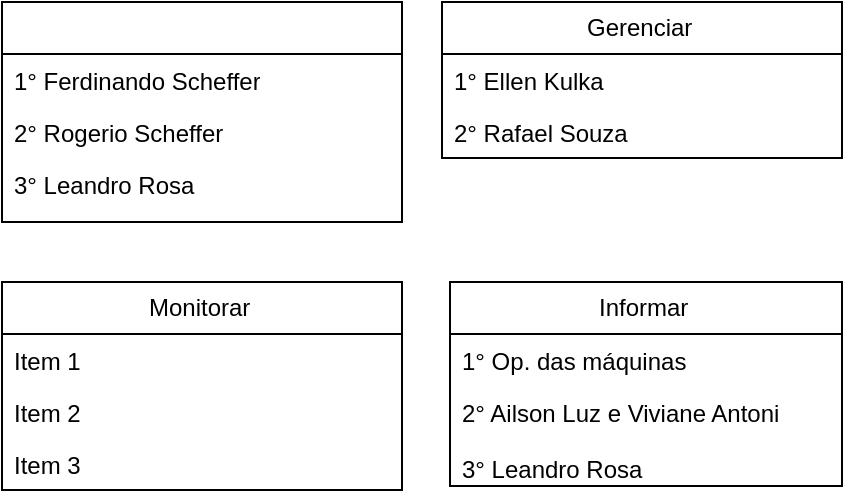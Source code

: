 <mxfile version="23.1.5" type="github">
  <diagram name="Página-1" id="4VICdA9OEUO9jNEx8xjW">
    <mxGraphModel dx="956" dy="527" grid="1" gridSize="10" guides="1" tooltips="1" connect="1" arrows="1" fold="1" page="1" pageScale="1" pageWidth="827" pageHeight="1169" math="0" shadow="0">
      <root>
        <mxCell id="0" />
        <mxCell id="1" parent="0" />
        <mxCell id="TS-iA7SKgb6yTGz_fqgG-49" value="" style="swimlane;fontStyle=0;childLayout=stackLayout;horizontal=1;startSize=26;fillColor=none;horizontalStack=0;resizeParent=1;resizeParentMax=0;resizeLast=0;collapsible=1;marginBottom=0;html=1;" vertex="1" parent="1">
          <mxGeometry x="50" y="30" width="200" height="110" as="geometry">
            <mxRectangle x="50" y="30" width="90" height="30" as="alternateBounds" />
          </mxGeometry>
        </mxCell>
        <mxCell id="TS-iA7SKgb6yTGz_fqgG-50" value="1° Ferdinando Scheffer" style="text;strokeColor=none;fillColor=none;align=left;verticalAlign=top;spacingLeft=4;spacingRight=4;overflow=hidden;rotatable=0;points=[[0,0.5],[1,0.5]];portConstraint=eastwest;whiteSpace=wrap;html=1;" vertex="1" parent="TS-iA7SKgb6yTGz_fqgG-49">
          <mxGeometry y="26" width="200" height="26" as="geometry" />
        </mxCell>
        <mxCell id="TS-iA7SKgb6yTGz_fqgG-51" value="2° Rogerio Scheffer" style="text;strokeColor=none;fillColor=none;align=left;verticalAlign=top;spacingLeft=4;spacingRight=4;overflow=hidden;rotatable=0;points=[[0,0.5],[1,0.5]];portConstraint=eastwest;whiteSpace=wrap;html=1;" vertex="1" parent="TS-iA7SKgb6yTGz_fqgG-49">
          <mxGeometry y="52" width="200" height="26" as="geometry" />
        </mxCell>
        <mxCell id="TS-iA7SKgb6yTGz_fqgG-52" value="3° Leandro Rosa&amp;nbsp;" style="text;strokeColor=none;fillColor=none;align=left;verticalAlign=top;spacingLeft=4;spacingRight=4;overflow=hidden;rotatable=0;points=[[0,0.5],[1,0.5]];portConstraint=eastwest;whiteSpace=wrap;html=1;" vertex="1" parent="TS-iA7SKgb6yTGz_fqgG-49">
          <mxGeometry y="78" width="200" height="32" as="geometry" />
        </mxCell>
        <mxCell id="TS-iA7SKgb6yTGz_fqgG-53" value="Gerenciar&amp;nbsp;" style="swimlane;fontStyle=0;childLayout=stackLayout;horizontal=1;startSize=26;fillColor=none;horizontalStack=0;resizeParent=1;resizeParentMax=0;resizeLast=0;collapsible=1;marginBottom=0;html=1;" vertex="1" parent="1">
          <mxGeometry x="270" y="30" width="200" height="78" as="geometry" />
        </mxCell>
        <mxCell id="TS-iA7SKgb6yTGz_fqgG-54" value="1° Ellen Kulka" style="text;strokeColor=none;fillColor=none;align=left;verticalAlign=top;spacingLeft=4;spacingRight=4;overflow=hidden;rotatable=0;points=[[0,0.5],[1,0.5]];portConstraint=eastwest;whiteSpace=wrap;html=1;" vertex="1" parent="TS-iA7SKgb6yTGz_fqgG-53">
          <mxGeometry y="26" width="200" height="26" as="geometry" />
        </mxCell>
        <mxCell id="TS-iA7SKgb6yTGz_fqgG-55" value="2° Rafael Souza&amp;nbsp;" style="text;strokeColor=none;fillColor=none;align=left;verticalAlign=top;spacingLeft=4;spacingRight=4;overflow=hidden;rotatable=0;points=[[0,0.5],[1,0.5]];portConstraint=eastwest;whiteSpace=wrap;html=1;" vertex="1" parent="TS-iA7SKgb6yTGz_fqgG-53">
          <mxGeometry y="52" width="200" height="26" as="geometry" />
        </mxCell>
        <mxCell id="TS-iA7SKgb6yTGz_fqgG-57" value="Monitorar&amp;nbsp;" style="swimlane;fontStyle=0;childLayout=stackLayout;horizontal=1;startSize=26;fillColor=none;horizontalStack=0;resizeParent=1;resizeParentMax=0;resizeLast=0;collapsible=1;marginBottom=0;html=1;" vertex="1" parent="1">
          <mxGeometry x="50" y="170" width="200" height="104" as="geometry" />
        </mxCell>
        <mxCell id="TS-iA7SKgb6yTGz_fqgG-58" value="Item 1" style="text;strokeColor=none;fillColor=none;align=left;verticalAlign=top;spacingLeft=4;spacingRight=4;overflow=hidden;rotatable=0;points=[[0,0.5],[1,0.5]];portConstraint=eastwest;whiteSpace=wrap;html=1;" vertex="1" parent="TS-iA7SKgb6yTGz_fqgG-57">
          <mxGeometry y="26" width="200" height="26" as="geometry" />
        </mxCell>
        <mxCell id="TS-iA7SKgb6yTGz_fqgG-59" value="Item 2" style="text;strokeColor=none;fillColor=none;align=left;verticalAlign=top;spacingLeft=4;spacingRight=4;overflow=hidden;rotatable=0;points=[[0,0.5],[1,0.5]];portConstraint=eastwest;whiteSpace=wrap;html=1;" vertex="1" parent="TS-iA7SKgb6yTGz_fqgG-57">
          <mxGeometry y="52" width="200" height="26" as="geometry" />
        </mxCell>
        <mxCell id="TS-iA7SKgb6yTGz_fqgG-60" value="Item 3" style="text;strokeColor=none;fillColor=none;align=left;verticalAlign=top;spacingLeft=4;spacingRight=4;overflow=hidden;rotatable=0;points=[[0,0.5],[1,0.5]];portConstraint=eastwest;whiteSpace=wrap;html=1;" vertex="1" parent="TS-iA7SKgb6yTGz_fqgG-57">
          <mxGeometry y="78" width="200" height="26" as="geometry" />
        </mxCell>
        <mxCell id="TS-iA7SKgb6yTGz_fqgG-61" value="Informar&amp;nbsp;" style="swimlane;fontStyle=0;childLayout=stackLayout;horizontal=1;startSize=26;fillColor=none;horizontalStack=0;resizeParent=1;resizeParentMax=0;resizeLast=0;collapsible=1;marginBottom=0;html=1;" vertex="1" parent="1">
          <mxGeometry x="274" y="170" width="196" height="102" as="geometry" />
        </mxCell>
        <mxCell id="TS-iA7SKgb6yTGz_fqgG-62" value="1° Op. das máquinas&amp;nbsp;" style="text;strokeColor=none;fillColor=none;align=left;verticalAlign=top;spacingLeft=4;spacingRight=4;overflow=hidden;rotatable=0;points=[[0,0.5],[1,0.5]];portConstraint=eastwest;whiteSpace=wrap;html=1;" vertex="1" parent="TS-iA7SKgb6yTGz_fqgG-61">
          <mxGeometry y="26" width="196" height="26" as="geometry" />
        </mxCell>
        <mxCell id="TS-iA7SKgb6yTGz_fqgG-63" value="2° Ailson Luz e Viviane Antoni&amp;nbsp;&amp;nbsp;" style="text;strokeColor=none;fillColor=none;align=left;verticalAlign=top;spacingLeft=4;spacingRight=4;overflow=hidden;rotatable=0;points=[[0,0.5],[1,0.5]];portConstraint=eastwest;whiteSpace=wrap;html=1;" vertex="1" parent="TS-iA7SKgb6yTGz_fqgG-61">
          <mxGeometry y="52" width="196" height="28" as="geometry" />
        </mxCell>
        <mxCell id="TS-iA7SKgb6yTGz_fqgG-64" value="3° Leandro Rosa&amp;nbsp;" style="text;strokeColor=none;fillColor=none;align=left;verticalAlign=top;spacingLeft=4;spacingRight=4;overflow=hidden;rotatable=0;points=[[0,0.5],[1,0.5]];portConstraint=eastwest;whiteSpace=wrap;html=1;" vertex="1" parent="TS-iA7SKgb6yTGz_fqgG-61">
          <mxGeometry y="80" width="196" height="22" as="geometry" />
        </mxCell>
      </root>
    </mxGraphModel>
  </diagram>
</mxfile>

